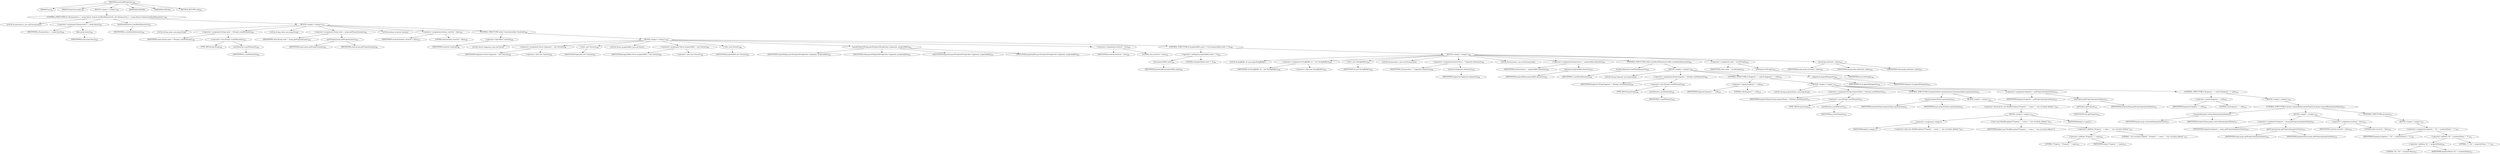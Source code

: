 digraph "resolveAllProperties" {  
"819" [label = <(METHOD,resolveAllProperties)<SUB>292</SUB>> ]
"72" [label = <(PARAM,this)<SUB>292</SUB>> ]
"820" [label = <(PARAM,Properties props)<SUB>292</SUB>> ]
"821" [label = <(BLOCK,&lt;empty&gt;,&lt;empty&gt;)<SUB>292</SUB>> ]
"822" [label = <(CONTROL_STRUCTURE,for (Enumeration e = props.keys(); Some(e.hasMoreElements()); ),for (Enumeration e = props.keys(); Some(e.hasMoreElements()); ))<SUB>293</SUB>> ]
"823" [label = <(LOCAL,Enumeration e: java.util.Enumeration)> ]
"824" [label = <(&lt;operator&gt;.assignment,Enumeration e = props.keys())<SUB>293</SUB>> ]
"825" [label = <(IDENTIFIER,e,Enumeration e = props.keys())<SUB>293</SUB>> ]
"826" [label = <(keys,props.keys())<SUB>293</SUB>> ]
"827" [label = <(IDENTIFIER,props,props.keys())<SUB>293</SUB>> ]
"828" [label = <(hasMoreElements,e.hasMoreElements())<SUB>293</SUB>> ]
"829" [label = <(IDENTIFIER,e,e.hasMoreElements())<SUB>293</SUB>> ]
"830" [label = <(BLOCK,&lt;empty&gt;,&lt;empty&gt;)<SUB>293</SUB>> ]
"831" [label = <(LOCAL,String name: java.lang.String)> ]
"832" [label = <(&lt;operator&gt;.assignment,String name = (String) e.nextElement())<SUB>294</SUB>> ]
"833" [label = <(IDENTIFIER,name,String name = (String) e.nextElement())<SUB>294</SUB>> ]
"834" [label = <(&lt;operator&gt;.cast,(String) e.nextElement())<SUB>294</SUB>> ]
"835" [label = <(TYPE_REF,String,String)<SUB>294</SUB>> ]
"836" [label = <(nextElement,e.nextElement())<SUB>294</SUB>> ]
"837" [label = <(IDENTIFIER,e,e.nextElement())<SUB>294</SUB>> ]
"838" [label = <(LOCAL,String value: java.lang.String)> ]
"839" [label = <(&lt;operator&gt;.assignment,String value = props.getProperty(name))<SUB>295</SUB>> ]
"840" [label = <(IDENTIFIER,value,String value = props.getProperty(name))<SUB>295</SUB>> ]
"841" [label = <(getProperty,props.getProperty(name))<SUB>295</SUB>> ]
"842" [label = <(IDENTIFIER,props,props.getProperty(name))<SUB>295</SUB>> ]
"843" [label = <(IDENTIFIER,name,props.getProperty(name))<SUB>295</SUB>> ]
"844" [label = <(LOCAL,boolean resolved: boolean)> ]
"845" [label = <(&lt;operator&gt;.assignment,boolean resolved = false)<SUB>297</SUB>> ]
"846" [label = <(IDENTIFIER,resolved,boolean resolved = false)<SUB>297</SUB>> ]
"847" [label = <(LITERAL,false,boolean resolved = false)<SUB>297</SUB>> ]
"848" [label = <(CONTROL_STRUCTURE,while (!resolved),while (!resolved))<SUB>298</SUB>> ]
"849" [label = <(&lt;operator&gt;.logicalNot,!resolved)<SUB>298</SUB>> ]
"850" [label = <(IDENTIFIER,resolved,!resolved)<SUB>298</SUB>> ]
"851" [label = <(BLOCK,&lt;empty&gt;,&lt;empty&gt;)<SUB>298</SUB>> ]
"66" [label = <(LOCAL,Vector fragments: java.util.Vector)> ]
"852" [label = <(&lt;operator&gt;.assignment,Vector fragments = new Vector())<SUB>299</SUB>> ]
"853" [label = <(IDENTIFIER,fragments,Vector fragments = new Vector())<SUB>299</SUB>> ]
"854" [label = <(&lt;operator&gt;.alloc,new Vector())<SUB>299</SUB>> ]
"855" [label = <(&lt;init&gt;,new Vector())<SUB>299</SUB>> ]
"65" [label = <(IDENTIFIER,fragments,new Vector())<SUB>299</SUB>> ]
"68" [label = <(LOCAL,Vector propertyRefs: java.util.Vector)> ]
"856" [label = <(&lt;operator&gt;.assignment,Vector propertyRefs = new Vector())<SUB>300</SUB>> ]
"857" [label = <(IDENTIFIER,propertyRefs,Vector propertyRefs = new Vector())<SUB>300</SUB>> ]
"858" [label = <(&lt;operator&gt;.alloc,new Vector())<SUB>300</SUB>> ]
"859" [label = <(&lt;init&gt;,new Vector())<SUB>300</SUB>> ]
"67" [label = <(IDENTIFIER,propertyRefs,new Vector())<SUB>300</SUB>> ]
"860" [label = <(parsePropertyString,parsePropertyString(value, fragments, propertyRefs))<SUB>301</SUB>> ]
"861" [label = <(IDENTIFIER,ProjectHelper,parsePropertyString(value, fragments, propertyRefs))<SUB>301</SUB>> ]
"862" [label = <(IDENTIFIER,value,parsePropertyString(value, fragments, propertyRefs))<SUB>301</SUB>> ]
"863" [label = <(IDENTIFIER,fragments,parsePropertyString(value, fragments, propertyRefs))<SUB>301</SUB>> ]
"864" [label = <(IDENTIFIER,propertyRefs,parsePropertyString(value, fragments, propertyRefs))<SUB>301</SUB>> ]
"865" [label = <(&lt;operator&gt;.assignment,resolved = true)<SUB>303</SUB>> ]
"866" [label = <(IDENTIFIER,resolved,resolved = true)<SUB>303</SUB>> ]
"867" [label = <(LITERAL,true,resolved = true)<SUB>303</SUB>> ]
"868" [label = <(CONTROL_STRUCTURE,if (propertyRefs.size() != 0),if (propertyRefs.size() != 0))<SUB>304</SUB>> ]
"869" [label = <(&lt;operator&gt;.notEquals,propertyRefs.size() != 0)<SUB>304</SUB>> ]
"870" [label = <(size,propertyRefs.size())<SUB>304</SUB>> ]
"871" [label = <(IDENTIFIER,propertyRefs,propertyRefs.size())<SUB>304</SUB>> ]
"872" [label = <(LITERAL,0,propertyRefs.size() != 0)<SUB>304</SUB>> ]
"873" [label = <(BLOCK,&lt;empty&gt;,&lt;empty&gt;)<SUB>304</SUB>> ]
"70" [label = <(LOCAL,StringBuffer sb: java.lang.StringBuffer)> ]
"874" [label = <(&lt;operator&gt;.assignment,StringBuffer sb = new StringBuffer())<SUB>305</SUB>> ]
"875" [label = <(IDENTIFIER,sb,StringBuffer sb = new StringBuffer())<SUB>305</SUB>> ]
"876" [label = <(&lt;operator&gt;.alloc,new StringBuffer())<SUB>305</SUB>> ]
"877" [label = <(&lt;init&gt;,new StringBuffer())<SUB>305</SUB>> ]
"69" [label = <(IDENTIFIER,sb,new StringBuffer())<SUB>305</SUB>> ]
"878" [label = <(LOCAL,Enumeration i: java.util.Enumeration)> ]
"879" [label = <(&lt;operator&gt;.assignment,Enumeration i = fragments.elements())<SUB>306</SUB>> ]
"880" [label = <(IDENTIFIER,i,Enumeration i = fragments.elements())<SUB>306</SUB>> ]
"881" [label = <(elements,fragments.elements())<SUB>306</SUB>> ]
"882" [label = <(IDENTIFIER,fragments,fragments.elements())<SUB>306</SUB>> ]
"883" [label = <(LOCAL,Enumeration j: java.util.Enumeration)> ]
"884" [label = <(&lt;operator&gt;.assignment,Enumeration j = propertyRefs.elements())<SUB>307</SUB>> ]
"885" [label = <(IDENTIFIER,j,Enumeration j = propertyRefs.elements())<SUB>307</SUB>> ]
"886" [label = <(elements,propertyRefs.elements())<SUB>307</SUB>> ]
"887" [label = <(IDENTIFIER,propertyRefs,propertyRefs.elements())<SUB>307</SUB>> ]
"888" [label = <(CONTROL_STRUCTURE,while (i.hasMoreElements()),while (i.hasMoreElements()))<SUB>308</SUB>> ]
"889" [label = <(hasMoreElements,i.hasMoreElements())<SUB>308</SUB>> ]
"890" [label = <(IDENTIFIER,i,i.hasMoreElements())<SUB>308</SUB>> ]
"891" [label = <(BLOCK,&lt;empty&gt;,&lt;empty&gt;)<SUB>308</SUB>> ]
"892" [label = <(LOCAL,String fragment: java.lang.String)> ]
"893" [label = <(&lt;operator&gt;.assignment,String fragment = (String) i.nextElement())<SUB>309</SUB>> ]
"894" [label = <(IDENTIFIER,fragment,String fragment = (String) i.nextElement())<SUB>309</SUB>> ]
"895" [label = <(&lt;operator&gt;.cast,(String) i.nextElement())<SUB>309</SUB>> ]
"896" [label = <(TYPE_REF,String,String)<SUB>309</SUB>> ]
"897" [label = <(nextElement,i.nextElement())<SUB>309</SUB>> ]
"898" [label = <(IDENTIFIER,i,i.nextElement())<SUB>309</SUB>> ]
"899" [label = <(CONTROL_STRUCTURE,if (fragment == null),if (fragment == null))<SUB>310</SUB>> ]
"900" [label = <(&lt;operator&gt;.equals,fragment == null)<SUB>310</SUB>> ]
"901" [label = <(IDENTIFIER,fragment,fragment == null)<SUB>310</SUB>> ]
"902" [label = <(LITERAL,null,fragment == null)<SUB>310</SUB>> ]
"903" [label = <(BLOCK,&lt;empty&gt;,&lt;empty&gt;)<SUB>310</SUB>> ]
"904" [label = <(LOCAL,String propertyName: java.lang.String)> ]
"905" [label = <(&lt;operator&gt;.assignment,String propertyName = (String) j.nextElement())<SUB>311</SUB>> ]
"906" [label = <(IDENTIFIER,propertyName,String propertyName = (String) j.nextElement())<SUB>311</SUB>> ]
"907" [label = <(&lt;operator&gt;.cast,(String) j.nextElement())<SUB>311</SUB>> ]
"908" [label = <(TYPE_REF,String,String)<SUB>311</SUB>> ]
"909" [label = <(nextElement,j.nextElement())<SUB>311</SUB>> ]
"910" [label = <(IDENTIFIER,j,j.nextElement())<SUB>311</SUB>> ]
"911" [label = <(CONTROL_STRUCTURE,if (propertyName.equals(name)),if (propertyName.equals(name)))<SUB>312</SUB>> ]
"912" [label = <(equals,propertyName.equals(name))<SUB>312</SUB>> ]
"913" [label = <(IDENTIFIER,propertyName,propertyName.equals(name))<SUB>312</SUB>> ]
"914" [label = <(IDENTIFIER,name,propertyName.equals(name))<SUB>312</SUB>> ]
"915" [label = <(BLOCK,&lt;empty&gt;,&lt;empty&gt;)<SUB>312</SUB>> ]
"916" [label = <(&lt;operator&gt;.throw,throw new BuildException(&quot;Property &quot; + name + &quot; was circularly defined.&quot;);)<SUB>313</SUB>> ]
"917" [label = <(BLOCK,&lt;empty&gt;,&lt;empty&gt;)<SUB>313</SUB>> ]
"918" [label = <(&lt;operator&gt;.assignment,&lt;empty&gt;)> ]
"919" [label = <(IDENTIFIER,$obj13,&lt;empty&gt;)> ]
"920" [label = <(&lt;operator&gt;.alloc,new BuildException(&quot;Property &quot; + name + &quot; was circularly defined.&quot;))<SUB>313</SUB>> ]
"921" [label = <(&lt;init&gt;,new BuildException(&quot;Property &quot; + name + &quot; was circularly defined.&quot;))<SUB>313</SUB>> ]
"922" [label = <(IDENTIFIER,$obj13,new BuildException(&quot;Property &quot; + name + &quot; was circularly defined.&quot;))> ]
"923" [label = <(&lt;operator&gt;.addition,&quot;Property &quot; + name + &quot; was circularly defined.&quot;)<SUB>313</SUB>> ]
"924" [label = <(&lt;operator&gt;.addition,&quot;Property &quot; + name)<SUB>313</SUB>> ]
"925" [label = <(LITERAL,&quot;Property &quot;,&quot;Property &quot; + name)<SUB>313</SUB>> ]
"926" [label = <(IDENTIFIER,name,&quot;Property &quot; + name)<SUB>313</SUB>> ]
"927" [label = <(LITERAL,&quot; was circularly defined.&quot;,&quot;Property &quot; + name + &quot; was circularly defined.&quot;)<SUB>313</SUB>> ]
"928" [label = <(IDENTIFIER,$obj13,&lt;empty&gt;)> ]
"929" [label = <(&lt;operator&gt;.assignment,fragment = getProperty(propertyName))<SUB>315</SUB>> ]
"930" [label = <(IDENTIFIER,fragment,fragment = getProperty(propertyName))<SUB>315</SUB>> ]
"931" [label = <(getProperty,getProperty(propertyName))<SUB>315</SUB>> ]
"932" [label = <(getProject,getProject())<SUB>315</SUB>> ]
"71" [label = <(IDENTIFIER,this,getProject())<SUB>315</SUB>> ]
"933" [label = <(IDENTIFIER,propertyName,getProperty(propertyName))<SUB>315</SUB>> ]
"934" [label = <(CONTROL_STRUCTURE,if (fragment == null),if (fragment == null))<SUB>316</SUB>> ]
"935" [label = <(&lt;operator&gt;.equals,fragment == null)<SUB>316</SUB>> ]
"936" [label = <(IDENTIFIER,fragment,fragment == null)<SUB>316</SUB>> ]
"937" [label = <(LITERAL,null,fragment == null)<SUB>316</SUB>> ]
"938" [label = <(BLOCK,&lt;empty&gt;,&lt;empty&gt;)<SUB>316</SUB>> ]
"939" [label = <(CONTROL_STRUCTURE,if (props.containsKey(propertyName)),if (props.containsKey(propertyName)))<SUB>317</SUB>> ]
"940" [label = <(containsKey,props.containsKey(propertyName))<SUB>317</SUB>> ]
"941" [label = <(IDENTIFIER,props,props.containsKey(propertyName))<SUB>317</SUB>> ]
"942" [label = <(IDENTIFIER,propertyName,props.containsKey(propertyName))<SUB>317</SUB>> ]
"943" [label = <(BLOCK,&lt;empty&gt;,&lt;empty&gt;)<SUB>317</SUB>> ]
"944" [label = <(&lt;operator&gt;.assignment,fragment = props.getProperty(propertyName))<SUB>318</SUB>> ]
"945" [label = <(IDENTIFIER,fragment,fragment = props.getProperty(propertyName))<SUB>318</SUB>> ]
"946" [label = <(getProperty,props.getProperty(propertyName))<SUB>318</SUB>> ]
"947" [label = <(IDENTIFIER,props,props.getProperty(propertyName))<SUB>318</SUB>> ]
"948" [label = <(IDENTIFIER,propertyName,props.getProperty(propertyName))<SUB>318</SUB>> ]
"949" [label = <(&lt;operator&gt;.assignment,resolved = false)<SUB>319</SUB>> ]
"950" [label = <(IDENTIFIER,resolved,resolved = false)<SUB>319</SUB>> ]
"951" [label = <(LITERAL,false,resolved = false)<SUB>319</SUB>> ]
"952" [label = <(CONTROL_STRUCTURE,else,else)<SUB>321</SUB>> ]
"953" [label = <(BLOCK,&lt;empty&gt;,&lt;empty&gt;)<SUB>321</SUB>> ]
"954" [label = <(&lt;operator&gt;.assignment,fragment = &quot;${&quot; + propertyName + &quot;}&quot;)<SUB>322</SUB>> ]
"955" [label = <(IDENTIFIER,fragment,fragment = &quot;${&quot; + propertyName + &quot;}&quot;)<SUB>322</SUB>> ]
"956" [label = <(&lt;operator&gt;.addition,&quot;${&quot; + propertyName + &quot;}&quot;)<SUB>322</SUB>> ]
"957" [label = <(&lt;operator&gt;.addition,&quot;${&quot; + propertyName)<SUB>322</SUB>> ]
"958" [label = <(LITERAL,&quot;${&quot;,&quot;${&quot; + propertyName)<SUB>322</SUB>> ]
"959" [label = <(IDENTIFIER,propertyName,&quot;${&quot; + propertyName)<SUB>322</SUB>> ]
"960" [label = <(LITERAL,&quot;}&quot;,&quot;${&quot; + propertyName + &quot;}&quot;)<SUB>322</SUB>> ]
"961" [label = <(append,sb.append(fragment))<SUB>326</SUB>> ]
"962" [label = <(IDENTIFIER,sb,sb.append(fragment))<SUB>326</SUB>> ]
"963" [label = <(IDENTIFIER,fragment,sb.append(fragment))<SUB>326</SUB>> ]
"964" [label = <(&lt;operator&gt;.assignment,value = sb.toString())<SUB>328</SUB>> ]
"965" [label = <(IDENTIFIER,value,value = sb.toString())<SUB>328</SUB>> ]
"966" [label = <(toString,sb.toString())<SUB>328</SUB>> ]
"967" [label = <(IDENTIFIER,sb,sb.toString())<SUB>328</SUB>> ]
"968" [label = <(put,props.put(name, value))<SUB>329</SUB>> ]
"969" [label = <(IDENTIFIER,props,props.put(name, value))<SUB>329</SUB>> ]
"970" [label = <(IDENTIFIER,name,props.put(name, value))<SUB>329</SUB>> ]
"971" [label = <(IDENTIFIER,value,props.put(name, value))<SUB>329</SUB>> ]
"972" [label = <(MODIFIER,PRIVATE)> ]
"973" [label = <(MODIFIER,VIRTUAL)> ]
"974" [label = <(METHOD_RETURN,void)<SUB>292</SUB>> ]
  "819" -> "72" 
  "819" -> "820" 
  "819" -> "821" 
  "819" -> "972" 
  "819" -> "973" 
  "819" -> "974" 
  "821" -> "822" 
  "822" -> "823" 
  "822" -> "824" 
  "822" -> "828" 
  "822" -> "830" 
  "824" -> "825" 
  "824" -> "826" 
  "826" -> "827" 
  "828" -> "829" 
  "830" -> "831" 
  "830" -> "832" 
  "830" -> "838" 
  "830" -> "839" 
  "830" -> "844" 
  "830" -> "845" 
  "830" -> "848" 
  "832" -> "833" 
  "832" -> "834" 
  "834" -> "835" 
  "834" -> "836" 
  "836" -> "837" 
  "839" -> "840" 
  "839" -> "841" 
  "841" -> "842" 
  "841" -> "843" 
  "845" -> "846" 
  "845" -> "847" 
  "848" -> "849" 
  "848" -> "851" 
  "849" -> "850" 
  "851" -> "66" 
  "851" -> "852" 
  "851" -> "855" 
  "851" -> "68" 
  "851" -> "856" 
  "851" -> "859" 
  "851" -> "860" 
  "851" -> "865" 
  "851" -> "868" 
  "852" -> "853" 
  "852" -> "854" 
  "855" -> "65" 
  "856" -> "857" 
  "856" -> "858" 
  "859" -> "67" 
  "860" -> "861" 
  "860" -> "862" 
  "860" -> "863" 
  "860" -> "864" 
  "865" -> "866" 
  "865" -> "867" 
  "868" -> "869" 
  "868" -> "873" 
  "869" -> "870" 
  "869" -> "872" 
  "870" -> "871" 
  "873" -> "70" 
  "873" -> "874" 
  "873" -> "877" 
  "873" -> "878" 
  "873" -> "879" 
  "873" -> "883" 
  "873" -> "884" 
  "873" -> "888" 
  "873" -> "964" 
  "873" -> "968" 
  "874" -> "875" 
  "874" -> "876" 
  "877" -> "69" 
  "879" -> "880" 
  "879" -> "881" 
  "881" -> "882" 
  "884" -> "885" 
  "884" -> "886" 
  "886" -> "887" 
  "888" -> "889" 
  "888" -> "891" 
  "889" -> "890" 
  "891" -> "892" 
  "891" -> "893" 
  "891" -> "899" 
  "891" -> "961" 
  "893" -> "894" 
  "893" -> "895" 
  "895" -> "896" 
  "895" -> "897" 
  "897" -> "898" 
  "899" -> "900" 
  "899" -> "903" 
  "900" -> "901" 
  "900" -> "902" 
  "903" -> "904" 
  "903" -> "905" 
  "903" -> "911" 
  "903" -> "929" 
  "903" -> "934" 
  "905" -> "906" 
  "905" -> "907" 
  "907" -> "908" 
  "907" -> "909" 
  "909" -> "910" 
  "911" -> "912" 
  "911" -> "915" 
  "912" -> "913" 
  "912" -> "914" 
  "915" -> "916" 
  "916" -> "917" 
  "917" -> "918" 
  "917" -> "921" 
  "917" -> "928" 
  "918" -> "919" 
  "918" -> "920" 
  "921" -> "922" 
  "921" -> "923" 
  "923" -> "924" 
  "923" -> "927" 
  "924" -> "925" 
  "924" -> "926" 
  "929" -> "930" 
  "929" -> "931" 
  "931" -> "932" 
  "931" -> "933" 
  "932" -> "71" 
  "934" -> "935" 
  "934" -> "938" 
  "935" -> "936" 
  "935" -> "937" 
  "938" -> "939" 
  "939" -> "940" 
  "939" -> "943" 
  "939" -> "952" 
  "940" -> "941" 
  "940" -> "942" 
  "943" -> "944" 
  "943" -> "949" 
  "944" -> "945" 
  "944" -> "946" 
  "946" -> "947" 
  "946" -> "948" 
  "949" -> "950" 
  "949" -> "951" 
  "952" -> "953" 
  "953" -> "954" 
  "954" -> "955" 
  "954" -> "956" 
  "956" -> "957" 
  "956" -> "960" 
  "957" -> "958" 
  "957" -> "959" 
  "961" -> "962" 
  "961" -> "963" 
  "964" -> "965" 
  "964" -> "966" 
  "966" -> "967" 
  "968" -> "969" 
  "968" -> "970" 
  "968" -> "971" 
}
